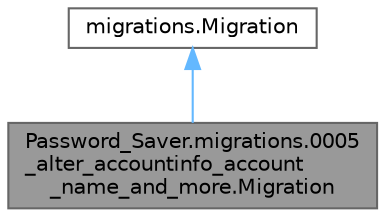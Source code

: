 digraph "Password_Saver.migrations.0005_alter_accountinfo_account_name_and_more.Migration"
{
 // LATEX_PDF_SIZE
  bgcolor="transparent";
  edge [fontname=Helvetica,fontsize=10,labelfontname=Helvetica,labelfontsize=10];
  node [fontname=Helvetica,fontsize=10,shape=box,height=0.2,width=0.4];
  Node1 [id="Node000001",label="Password_Saver.migrations.0005\l_alter_accountinfo_account\l_name_and_more.Migration",height=0.2,width=0.4,color="gray40", fillcolor="grey60", style="filled", fontcolor="black",tooltip=" "];
  Node2 -> Node1 [id="edge1_Node000001_Node000002",dir="back",color="steelblue1",style="solid",tooltip=" "];
  Node2 [id="Node000002",label="migrations.Migration",height=0.2,width=0.4,color="gray40", fillcolor="white", style="filled",tooltip=" "];
}
